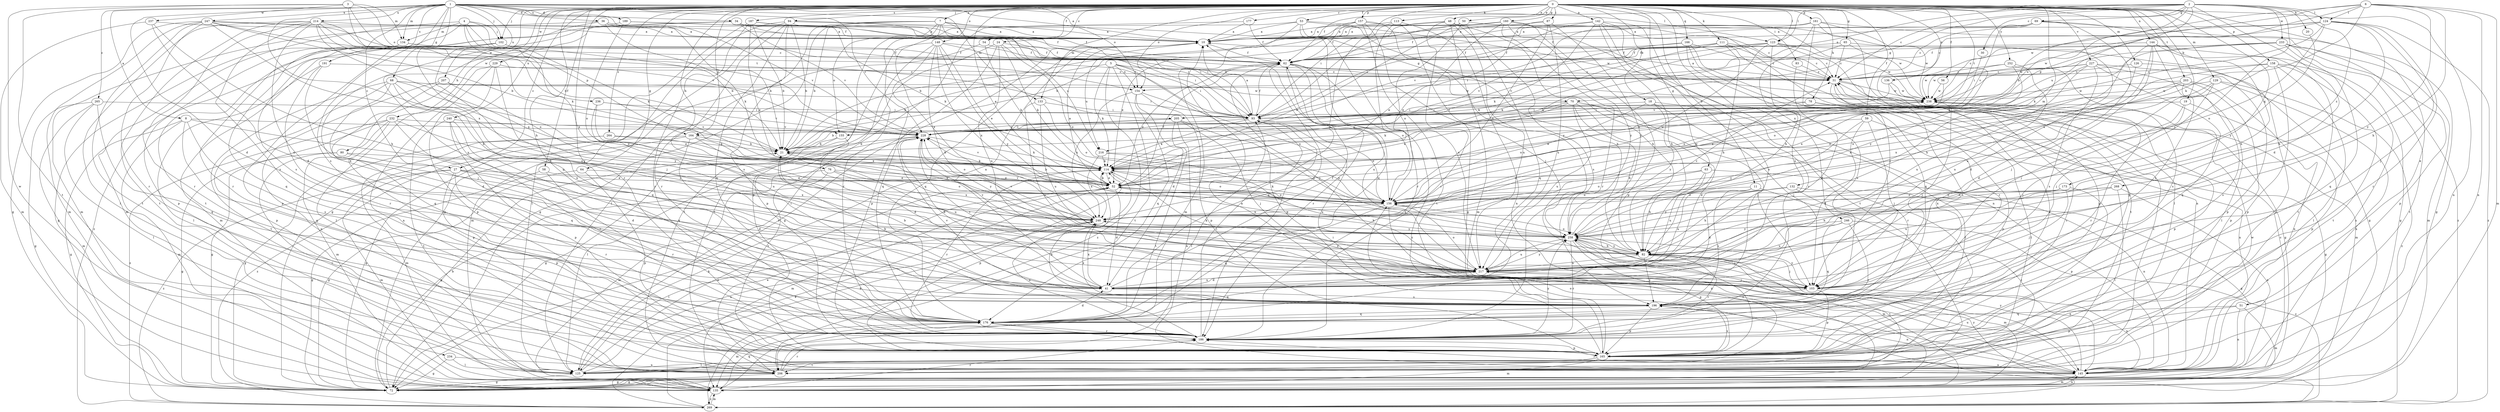 strict digraph  {
0;
1;
2;
3;
4;
5;
6;
7;
8;
10;
11;
18;
19;
20;
21;
24;
27;
30;
31;
34;
36;
41;
48;
50;
51;
52;
53;
54;
56;
58;
59;
62;
63;
64;
65;
68;
69;
70;
72;
76;
78;
80;
82;
83;
87;
93;
94;
102;
103;
111;
113;
114;
123;
124;
125;
126;
129;
132;
133;
134;
135;
136;
142;
144;
145;
148;
154;
155;
156;
157;
158;
160;
161;
164;
165;
166;
173;
176;
177;
186;
187;
189;
191;
196;
203;
205;
206;
207;
214;
216;
217;
227;
228;
229;
232;
233;
234;
236;
237;
238;
240;
246;
247;
248;
252;
258;
264;
265;
268;
269;
0 -> 7  [label=a];
0 -> 11  [label=b];
0 -> 18  [label=b];
0 -> 19  [label=b];
0 -> 24  [label=c];
0 -> 27  [label=c];
0 -> 48  [label=e];
0 -> 50  [label=e];
0 -> 51  [label=e];
0 -> 52  [label=e];
0 -> 53  [label=f];
0 -> 54  [label=f];
0 -> 56  [label=f];
0 -> 58  [label=f];
0 -> 59  [label=f];
0 -> 63  [label=g];
0 -> 64  [label=g];
0 -> 65  [label=g];
0 -> 76  [label=h];
0 -> 78  [label=h];
0 -> 80  [label=h];
0 -> 83  [label=i];
0 -> 87  [label=i];
0 -> 93  [label=i];
0 -> 94  [label=j];
0 -> 102  [label=j];
0 -> 111  [label=k];
0 -> 113  [label=k];
0 -> 123  [label=l];
0 -> 126  [label=m];
0 -> 129  [label=m];
0 -> 132  [label=m];
0 -> 133  [label=m];
0 -> 136  [label=n];
0 -> 142  [label=n];
0 -> 144  [label=n];
0 -> 145  [label=n];
0 -> 148  [label=o];
0 -> 154  [label=o];
0 -> 157  [label=p];
0 -> 158  [label=p];
0 -> 160  [label=p];
0 -> 161  [label=p];
0 -> 164  [label=p];
0 -> 166  [label=q];
0 -> 173  [label=q];
0 -> 176  [label=q];
0 -> 177  [label=r];
0 -> 186  [label=r];
0 -> 187  [label=s];
0 -> 203  [label=t];
0 -> 205  [label=t];
0 -> 227  [label=v];
0 -> 229  [label=w];
0 -> 232  [label=w];
0 -> 240  [label=x];
0 -> 246  [label=x];
0 -> 252  [label=y];
0 -> 264  [label=z];
1 -> 8  [label=a];
1 -> 10  [label=a];
1 -> 27  [label=c];
1 -> 34  [label=d];
1 -> 36  [label=d];
1 -> 41  [label=d];
1 -> 62  [label=f];
1 -> 68  [label=g];
1 -> 82  [label=h];
1 -> 102  [label=j];
1 -> 123  [label=l];
1 -> 133  [label=m];
1 -> 134  [label=m];
1 -> 154  [label=o];
1 -> 189  [label=s];
1 -> 191  [label=s];
1 -> 196  [label=s];
1 -> 207  [label=u];
1 -> 214  [label=u];
1 -> 228  [label=v];
1 -> 247  [label=x];
1 -> 248  [label=x];
1 -> 265  [label=z];
2 -> 20  [label=b];
2 -> 21  [label=b];
2 -> 30  [label=c];
2 -> 31  [label=c];
2 -> 41  [label=d];
2 -> 62  [label=f];
2 -> 69  [label=g];
2 -> 70  [label=g];
2 -> 123  [label=l];
2 -> 124  [label=l];
2 -> 154  [label=o];
2 -> 216  [label=u];
2 -> 233  [label=w];
2 -> 258  [label=y];
2 -> 268  [label=z];
3 -> 134  [label=m];
3 -> 154  [label=o];
3 -> 205  [label=t];
3 -> 206  [label=t];
3 -> 234  [label=w];
3 -> 236  [label=w];
3 -> 237  [label=w];
4 -> 21  [label=b];
4 -> 102  [label=j];
4 -> 114  [label=k];
4 -> 134  [label=m];
4 -> 135  [label=m];
4 -> 164  [label=p];
4 -> 186  [label=r];
4 -> 248  [label=x];
5 -> 21  [label=b];
5 -> 31  [label=c];
5 -> 93  [label=i];
5 -> 103  [label=j];
5 -> 114  [label=k];
5 -> 154  [label=o];
5 -> 206  [label=t];
5 -> 269  [label=z];
6 -> 82  [label=h];
6 -> 114  [label=k];
6 -> 124  [label=l];
6 -> 135  [label=m];
6 -> 145  [label=n];
6 -> 155  [label=o];
6 -> 164  [label=p];
6 -> 238  [label=w];
6 -> 258  [label=y];
7 -> 10  [label=a];
7 -> 21  [label=b];
7 -> 70  [label=g];
7 -> 72  [label=g];
7 -> 93  [label=i];
7 -> 125  [label=l];
7 -> 155  [label=o];
7 -> 165  [label=p];
7 -> 216  [label=u];
7 -> 248  [label=x];
8 -> 72  [label=g];
8 -> 135  [label=m];
8 -> 155  [label=o];
8 -> 156  [label=o];
8 -> 176  [label=q];
8 -> 196  [label=s];
10 -> 62  [label=f];
10 -> 72  [label=g];
10 -> 176  [label=q];
10 -> 216  [label=u];
11 -> 41  [label=d];
11 -> 156  [label=o];
11 -> 196  [label=s];
11 -> 206  [label=t];
11 -> 217  [label=u];
18 -> 93  [label=i];
18 -> 103  [label=j];
18 -> 125  [label=l];
18 -> 156  [label=o];
18 -> 258  [label=y];
19 -> 41  [label=d];
19 -> 93  [label=i];
19 -> 103  [label=j];
19 -> 165  [label=p];
20 -> 258  [label=y];
21 -> 114  [label=k];
21 -> 217  [label=u];
24 -> 62  [label=f];
24 -> 114  [label=k];
24 -> 156  [label=o];
24 -> 165  [label=p];
24 -> 206  [label=t];
24 -> 217  [label=u];
27 -> 41  [label=d];
27 -> 52  [label=e];
27 -> 135  [label=m];
27 -> 165  [label=p];
27 -> 186  [label=r];
27 -> 248  [label=x];
27 -> 269  [label=z];
30 -> 93  [label=i];
31 -> 10  [label=a];
31 -> 135  [label=m];
31 -> 186  [label=r];
31 -> 196  [label=s];
31 -> 238  [label=w];
34 -> 10  [label=a];
34 -> 62  [label=f];
34 -> 93  [label=i];
34 -> 206  [label=t];
34 -> 217  [label=u];
34 -> 228  [label=v];
36 -> 10  [label=a];
36 -> 21  [label=b];
36 -> 114  [label=k];
36 -> 135  [label=m];
36 -> 196  [label=s];
36 -> 228  [label=v];
41 -> 10  [label=a];
41 -> 21  [label=b];
41 -> 62  [label=f];
41 -> 196  [label=s];
41 -> 217  [label=u];
41 -> 248  [label=x];
48 -> 10  [label=a];
48 -> 21  [label=b];
48 -> 82  [label=h];
48 -> 135  [label=m];
48 -> 186  [label=r];
48 -> 196  [label=s];
48 -> 217  [label=u];
48 -> 238  [label=w];
50 -> 10  [label=a];
50 -> 52  [label=e];
50 -> 93  [label=i];
50 -> 156  [label=o];
50 -> 176  [label=q];
50 -> 238  [label=w];
51 -> 135  [label=m];
51 -> 145  [label=n];
51 -> 165  [label=p];
51 -> 176  [label=q];
52 -> 10  [label=a];
52 -> 21  [label=b];
52 -> 41  [label=d];
52 -> 62  [label=f];
52 -> 82  [label=h];
52 -> 114  [label=k];
52 -> 135  [label=m];
52 -> 156  [label=o];
52 -> 238  [label=w];
53 -> 10  [label=a];
53 -> 82  [label=h];
53 -> 125  [label=l];
53 -> 135  [label=m];
53 -> 176  [label=q];
53 -> 217  [label=u];
53 -> 238  [label=w];
54 -> 62  [label=f];
54 -> 114  [label=k];
54 -> 135  [label=m];
56 -> 228  [label=v];
56 -> 238  [label=w];
58 -> 52  [label=e];
58 -> 72  [label=g];
58 -> 186  [label=r];
59 -> 41  [label=d];
59 -> 72  [label=g];
59 -> 103  [label=j];
59 -> 228  [label=v];
59 -> 258  [label=y];
62 -> 31  [label=c];
62 -> 52  [label=e];
62 -> 156  [label=o];
62 -> 165  [label=p];
62 -> 176  [label=q];
62 -> 186  [label=r];
62 -> 217  [label=u];
62 -> 269  [label=z];
63 -> 52  [label=e];
63 -> 82  [label=h];
63 -> 145  [label=n];
63 -> 156  [label=o];
63 -> 217  [label=u];
64 -> 52  [label=e];
64 -> 72  [label=g];
64 -> 165  [label=p];
65 -> 31  [label=c];
65 -> 41  [label=d];
65 -> 62  [label=f];
65 -> 114  [label=k];
65 -> 258  [label=y];
68 -> 41  [label=d];
68 -> 93  [label=i];
68 -> 156  [label=o];
68 -> 165  [label=p];
68 -> 206  [label=t];
68 -> 217  [label=u];
68 -> 238  [label=w];
68 -> 258  [label=y];
69 -> 10  [label=a];
69 -> 31  [label=c];
69 -> 62  [label=f];
69 -> 72  [label=g];
69 -> 82  [label=h];
69 -> 228  [label=v];
69 -> 248  [label=x];
70 -> 41  [label=d];
70 -> 52  [label=e];
70 -> 82  [label=h];
70 -> 93  [label=i];
70 -> 103  [label=j];
70 -> 114  [label=k];
70 -> 186  [label=r];
70 -> 217  [label=u];
72 -> 21  [label=b];
72 -> 31  [label=c];
76 -> 52  [label=e];
76 -> 72  [label=g];
76 -> 135  [label=m];
76 -> 156  [label=o];
76 -> 248  [label=x];
78 -> 52  [label=e];
78 -> 93  [label=i];
78 -> 125  [label=l];
78 -> 145  [label=n];
78 -> 165  [label=p];
80 -> 41  [label=d];
80 -> 72  [label=g];
80 -> 114  [label=k];
80 -> 125  [label=l];
82 -> 103  [label=j];
82 -> 135  [label=m];
82 -> 145  [label=n];
82 -> 156  [label=o];
82 -> 186  [label=r];
82 -> 196  [label=s];
82 -> 206  [label=t];
82 -> 217  [label=u];
82 -> 228  [label=v];
82 -> 258  [label=y];
83 -> 31  [label=c];
83 -> 41  [label=d];
87 -> 10  [label=a];
87 -> 52  [label=e];
87 -> 62  [label=f];
87 -> 156  [label=o];
87 -> 217  [label=u];
87 -> 258  [label=y];
93 -> 10  [label=a];
93 -> 62  [label=f];
93 -> 114  [label=k];
93 -> 156  [label=o];
93 -> 186  [label=r];
93 -> 228  [label=v];
94 -> 10  [label=a];
94 -> 21  [label=b];
94 -> 72  [label=g];
94 -> 93  [label=i];
94 -> 114  [label=k];
94 -> 125  [label=l];
94 -> 176  [label=q];
94 -> 186  [label=r];
94 -> 196  [label=s];
102 -> 62  [label=f];
102 -> 103  [label=j];
102 -> 135  [label=m];
102 -> 165  [label=p];
102 -> 238  [label=w];
102 -> 269  [label=z];
103 -> 145  [label=n];
103 -> 165  [label=p];
103 -> 196  [label=s];
103 -> 228  [label=v];
103 -> 258  [label=y];
111 -> 31  [label=c];
111 -> 62  [label=f];
111 -> 82  [label=h];
111 -> 93  [label=i];
111 -> 114  [label=k];
111 -> 165  [label=p];
111 -> 206  [label=t];
113 -> 10  [label=a];
113 -> 72  [label=g];
113 -> 145  [label=n];
113 -> 186  [label=r];
113 -> 248  [label=x];
114 -> 52  [label=e];
114 -> 156  [label=o];
114 -> 165  [label=p];
114 -> 186  [label=r];
114 -> 228  [label=v];
123 -> 31  [label=c];
123 -> 62  [label=f];
123 -> 72  [label=g];
123 -> 114  [label=k];
123 -> 156  [label=o];
123 -> 217  [label=u];
123 -> 228  [label=v];
123 -> 238  [label=w];
124 -> 10  [label=a];
124 -> 31  [label=c];
124 -> 82  [label=h];
124 -> 103  [label=j];
124 -> 114  [label=k];
124 -> 156  [label=o];
124 -> 186  [label=r];
124 -> 238  [label=w];
124 -> 269  [label=z];
125 -> 52  [label=e];
125 -> 72  [label=g];
125 -> 114  [label=k];
125 -> 248  [label=x];
126 -> 31  [label=c];
126 -> 41  [label=d];
126 -> 165  [label=p];
129 -> 103  [label=j];
129 -> 145  [label=n];
129 -> 156  [label=o];
129 -> 238  [label=w];
129 -> 248  [label=x];
129 -> 269  [label=z];
132 -> 72  [label=g];
132 -> 82  [label=h];
132 -> 125  [label=l];
132 -> 156  [label=o];
132 -> 258  [label=y];
133 -> 93  [label=i];
133 -> 103  [label=j];
133 -> 156  [label=o];
133 -> 217  [label=u];
134 -> 31  [label=c];
134 -> 62  [label=f];
134 -> 72  [label=g];
134 -> 165  [label=p];
134 -> 176  [label=q];
135 -> 145  [label=n];
135 -> 176  [label=q];
135 -> 186  [label=r];
135 -> 269  [label=z];
136 -> 72  [label=g];
136 -> 156  [label=o];
136 -> 238  [label=w];
142 -> 10  [label=a];
142 -> 82  [label=h];
142 -> 93  [label=i];
142 -> 114  [label=k];
142 -> 145  [label=n];
142 -> 186  [label=r];
142 -> 196  [label=s];
142 -> 206  [label=t];
144 -> 62  [label=f];
144 -> 72  [label=g];
144 -> 82  [label=h];
144 -> 103  [label=j];
144 -> 196  [label=s];
144 -> 206  [label=t];
144 -> 217  [label=u];
145 -> 72  [label=g];
145 -> 135  [label=m];
145 -> 156  [label=o];
145 -> 186  [label=r];
145 -> 217  [label=u];
145 -> 258  [label=y];
148 -> 52  [label=e];
148 -> 62  [label=f];
148 -> 82  [label=h];
148 -> 93  [label=i];
148 -> 165  [label=p];
148 -> 176  [label=q];
148 -> 206  [label=t];
148 -> 248  [label=x];
148 -> 258  [label=y];
154 -> 41  [label=d];
154 -> 156  [label=o];
154 -> 165  [label=p];
154 -> 176  [label=q];
154 -> 248  [label=x];
155 -> 21  [label=b];
155 -> 41  [label=d];
155 -> 72  [label=g];
156 -> 10  [label=a];
156 -> 114  [label=k];
156 -> 145  [label=n];
156 -> 176  [label=q];
156 -> 248  [label=x];
157 -> 10  [label=a];
157 -> 31  [label=c];
157 -> 52  [label=e];
157 -> 62  [label=f];
157 -> 103  [label=j];
157 -> 206  [label=t];
157 -> 258  [label=y];
158 -> 31  [label=c];
158 -> 103  [label=j];
158 -> 125  [label=l];
158 -> 145  [label=n];
158 -> 165  [label=p];
158 -> 206  [label=t];
158 -> 248  [label=x];
160 -> 10  [label=a];
160 -> 21  [label=b];
160 -> 52  [label=e];
160 -> 145  [label=n];
160 -> 165  [label=p];
160 -> 186  [label=r];
160 -> 258  [label=y];
161 -> 10  [label=a];
161 -> 82  [label=h];
161 -> 103  [label=j];
161 -> 125  [label=l];
161 -> 165  [label=p];
161 -> 228  [label=v];
161 -> 269  [label=z];
164 -> 21  [label=b];
164 -> 72  [label=g];
164 -> 156  [label=o];
164 -> 196  [label=s];
164 -> 248  [label=x];
164 -> 269  [label=z];
165 -> 10  [label=a];
165 -> 31  [label=c];
165 -> 93  [label=i];
165 -> 125  [label=l];
165 -> 135  [label=m];
165 -> 145  [label=n];
165 -> 196  [label=s];
165 -> 206  [label=t];
165 -> 228  [label=v];
166 -> 31  [label=c];
166 -> 62  [label=f];
166 -> 176  [label=q];
166 -> 186  [label=r];
166 -> 196  [label=s];
166 -> 228  [label=v];
173 -> 82  [label=h];
173 -> 103  [label=j];
173 -> 156  [label=o];
173 -> 165  [label=p];
176 -> 41  [label=d];
176 -> 135  [label=m];
176 -> 165  [label=p];
176 -> 186  [label=r];
177 -> 10  [label=a];
177 -> 62  [label=f];
177 -> 186  [label=r];
186 -> 93  [label=i];
186 -> 114  [label=k];
186 -> 165  [label=p];
186 -> 248  [label=x];
186 -> 258  [label=y];
187 -> 10  [label=a];
187 -> 21  [label=b];
187 -> 52  [label=e];
187 -> 72  [label=g];
187 -> 93  [label=i];
187 -> 186  [label=r];
189 -> 10  [label=a];
189 -> 41  [label=d];
189 -> 62  [label=f];
189 -> 156  [label=o];
191 -> 31  [label=c];
191 -> 103  [label=j];
191 -> 125  [label=l];
191 -> 186  [label=r];
196 -> 21  [label=b];
196 -> 145  [label=n];
196 -> 165  [label=p];
196 -> 176  [label=q];
196 -> 228  [label=v];
196 -> 248  [label=x];
203 -> 145  [label=n];
203 -> 156  [label=o];
203 -> 165  [label=p];
203 -> 196  [label=s];
203 -> 238  [label=w];
203 -> 248  [label=x];
205 -> 21  [label=b];
205 -> 103  [label=j];
205 -> 145  [label=n];
205 -> 206  [label=t];
205 -> 228  [label=v];
205 -> 258  [label=y];
206 -> 31  [label=c];
206 -> 52  [label=e];
206 -> 72  [label=g];
206 -> 93  [label=i];
206 -> 186  [label=r];
206 -> 238  [label=w];
207 -> 145  [label=n];
207 -> 176  [label=q];
207 -> 238  [label=w];
207 -> 258  [label=y];
214 -> 10  [label=a];
214 -> 21  [label=b];
214 -> 41  [label=d];
214 -> 114  [label=k];
214 -> 125  [label=l];
214 -> 186  [label=r];
214 -> 196  [label=s];
214 -> 206  [label=t];
214 -> 228  [label=v];
214 -> 248  [label=x];
216 -> 114  [label=k];
216 -> 156  [label=o];
216 -> 217  [label=u];
216 -> 248  [label=x];
217 -> 41  [label=d];
217 -> 103  [label=j];
217 -> 114  [label=k];
217 -> 156  [label=o];
217 -> 176  [label=q];
217 -> 248  [label=x];
217 -> 258  [label=y];
227 -> 31  [label=c];
227 -> 125  [label=l];
227 -> 156  [label=o];
227 -> 165  [label=p];
227 -> 176  [label=q];
227 -> 196  [label=s];
227 -> 217  [label=u];
227 -> 238  [label=w];
228 -> 21  [label=b];
228 -> 41  [label=d];
228 -> 114  [label=k];
228 -> 125  [label=l];
228 -> 258  [label=y];
229 -> 31  [label=c];
229 -> 125  [label=l];
229 -> 145  [label=n];
229 -> 165  [label=p];
229 -> 176  [label=q];
232 -> 72  [label=g];
232 -> 135  [label=m];
232 -> 165  [label=p];
232 -> 176  [label=q];
232 -> 228  [label=v];
232 -> 258  [label=y];
232 -> 269  [label=z];
233 -> 31  [label=c];
233 -> 62  [label=f];
233 -> 114  [label=k];
233 -> 135  [label=m];
233 -> 165  [label=p];
233 -> 176  [label=q];
233 -> 206  [label=t];
233 -> 238  [label=w];
234 -> 72  [label=g];
234 -> 125  [label=l];
234 -> 145  [label=n];
236 -> 52  [label=e];
236 -> 93  [label=i];
236 -> 217  [label=u];
236 -> 228  [label=v];
237 -> 10  [label=a];
237 -> 82  [label=h];
237 -> 135  [label=m];
237 -> 217  [label=u];
238 -> 93  [label=i];
238 -> 103  [label=j];
238 -> 165  [label=p];
238 -> 186  [label=r];
240 -> 165  [label=p];
240 -> 176  [label=q];
240 -> 186  [label=r];
240 -> 206  [label=t];
240 -> 228  [label=v];
246 -> 176  [label=q];
246 -> 186  [label=r];
246 -> 217  [label=u];
246 -> 258  [label=y];
246 -> 269  [label=z];
247 -> 10  [label=a];
247 -> 21  [label=b];
247 -> 31  [label=c];
247 -> 72  [label=g];
247 -> 82  [label=h];
247 -> 135  [label=m];
247 -> 186  [label=r];
247 -> 206  [label=t];
247 -> 228  [label=v];
248 -> 125  [label=l];
248 -> 228  [label=v];
248 -> 258  [label=y];
252 -> 31  [label=c];
252 -> 196  [label=s];
252 -> 217  [label=u];
252 -> 238  [label=w];
252 -> 248  [label=x];
258 -> 31  [label=c];
258 -> 52  [label=e];
258 -> 82  [label=h];
258 -> 103  [label=j];
258 -> 135  [label=m];
258 -> 165  [label=p];
258 -> 186  [label=r];
258 -> 217  [label=u];
258 -> 228  [label=v];
264 -> 21  [label=b];
264 -> 52  [label=e];
264 -> 72  [label=g];
264 -> 135  [label=m];
265 -> 72  [label=g];
265 -> 93  [label=i];
265 -> 125  [label=l];
265 -> 135  [label=m];
265 -> 176  [label=q];
268 -> 125  [label=l];
268 -> 145  [label=n];
268 -> 156  [label=o];
268 -> 217  [label=u];
268 -> 248  [label=x];
269 -> 52  [label=e];
269 -> 114  [label=k];
269 -> 135  [label=m];
269 -> 258  [label=y];
}
